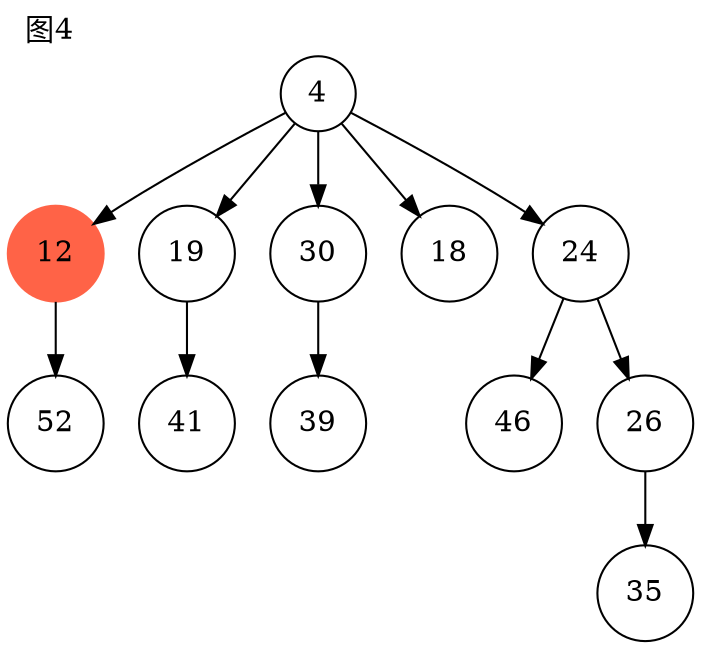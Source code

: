 digraph g{
node[shape=circle];
label="图4";
labeljust=l;
labelloc=t;
n196[label=4];
n197[label=12,style = filled,color="tomato"];
n196->n197;
n198[label=19];
n196->n198;
n199[label=30];
n196->n199;
n200[label=18];
n196->n200;
n201[label=24];
n196->n201;
n202[label=46];
n201->n202;
n203[label=26];
n201->n203;
n204[label=35];
n203->n204;
n205[label=39];
n199->n205;
n206[label=41];
n198->n206;
n207[label=52];
n197->n207;
}
